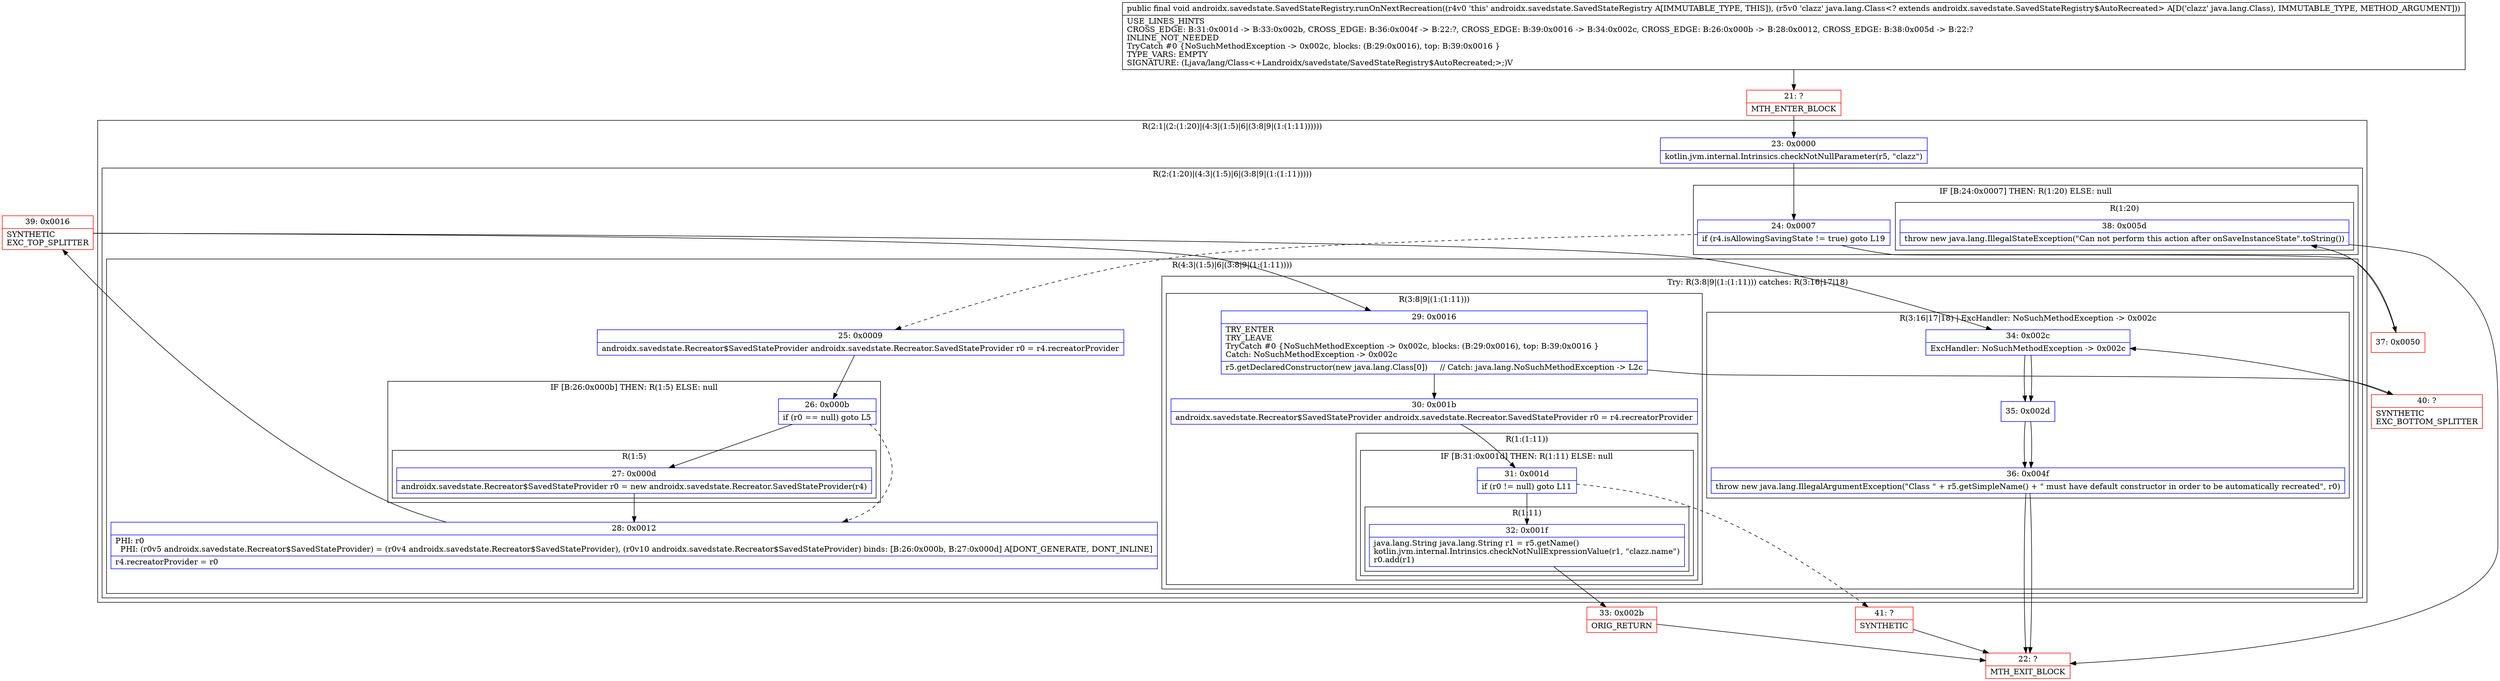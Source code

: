 digraph "CFG forandroidx.savedstate.SavedStateRegistry.runOnNextRecreation(Ljava\/lang\/Class;)V" {
subgraph cluster_Region_1036673966 {
label = "R(2:1|(2:(1:20)|(4:3|(1:5)|6|(3:8|9|(1:(1:11))))))";
node [shape=record,color=blue];
Node_23 [shape=record,label="{23\:\ 0x0000|kotlin.jvm.internal.Intrinsics.checkNotNullParameter(r5, \"clazz\")\l}"];
subgraph cluster_Region_1592538492 {
label = "R(2:(1:20)|(4:3|(1:5)|6|(3:8|9|(1:(1:11)))))";
node [shape=record,color=blue];
subgraph cluster_IfRegion_646479214 {
label = "IF [B:24:0x0007] THEN: R(1:20) ELSE: null";
node [shape=record,color=blue];
Node_24 [shape=record,label="{24\:\ 0x0007|if (r4.isAllowingSavingState != true) goto L19\l}"];
subgraph cluster_Region_308481121 {
label = "R(1:20)";
node [shape=record,color=blue];
Node_38 [shape=record,label="{38\:\ 0x005d|throw new java.lang.IllegalStateException(\"Can not perform this action after onSaveInstanceState\".toString())\l}"];
}
}
subgraph cluster_Region_191542323 {
label = "R(4:3|(1:5)|6|(3:8|9|(1:(1:11))))";
node [shape=record,color=blue];
Node_25 [shape=record,label="{25\:\ 0x0009|androidx.savedstate.Recreator$SavedStateProvider androidx.savedstate.Recreator.SavedStateProvider r0 = r4.recreatorProvider\l}"];
subgraph cluster_IfRegion_481025258 {
label = "IF [B:26:0x000b] THEN: R(1:5) ELSE: null";
node [shape=record,color=blue];
Node_26 [shape=record,label="{26\:\ 0x000b|if (r0 == null) goto L5\l}"];
subgraph cluster_Region_1285326220 {
label = "R(1:5)";
node [shape=record,color=blue];
Node_27 [shape=record,label="{27\:\ 0x000d|androidx.savedstate.Recreator$SavedStateProvider r0 = new androidx.savedstate.Recreator.SavedStateProvider(r4)\l}"];
}
}
Node_28 [shape=record,label="{28\:\ 0x0012|PHI: r0 \l  PHI: (r0v5 androidx.savedstate.Recreator$SavedStateProvider) = (r0v4 androidx.savedstate.Recreator$SavedStateProvider), (r0v10 androidx.savedstate.Recreator$SavedStateProvider) binds: [B:26:0x000b, B:27:0x000d] A[DONT_GENERATE, DONT_INLINE]\l|r4.recreatorProvider = r0\l}"];
subgraph cluster_TryCatchRegion_2086324880 {
label = "Try: R(3:8|9|(1:(1:11))) catches: R(3:16|17|18)";
node [shape=record,color=blue];
subgraph cluster_Region_589369547 {
label = "R(3:8|9|(1:(1:11)))";
node [shape=record,color=blue];
Node_29 [shape=record,label="{29\:\ 0x0016|TRY_ENTER\lTRY_LEAVE\lTryCatch #0 \{NoSuchMethodException \-\> 0x002c, blocks: (B:29:0x0016), top: B:39:0x0016 \}\lCatch: NoSuchMethodException \-\> 0x002c\l|r5.getDeclaredConstructor(new java.lang.Class[0])     \/\/ Catch: java.lang.NoSuchMethodException \-\> L2c\l}"];
Node_30 [shape=record,label="{30\:\ 0x001b|androidx.savedstate.Recreator$SavedStateProvider androidx.savedstate.Recreator.SavedStateProvider r0 = r4.recreatorProvider\l}"];
subgraph cluster_Region_1126320050 {
label = "R(1:(1:11))";
node [shape=record,color=blue];
subgraph cluster_IfRegion_2109006768 {
label = "IF [B:31:0x001d] THEN: R(1:11) ELSE: null";
node [shape=record,color=blue];
Node_31 [shape=record,label="{31\:\ 0x001d|if (r0 != null) goto L11\l}"];
subgraph cluster_Region_1428990319 {
label = "R(1:11)";
node [shape=record,color=blue];
Node_32 [shape=record,label="{32\:\ 0x001f|java.lang.String java.lang.String r1 = r5.getName()\lkotlin.jvm.internal.Intrinsics.checkNotNullExpressionValue(r1, \"clazz.name\")\lr0.add(r1)\l}"];
}
}
}
}
subgraph cluster_Region_639906229 {
label = "R(3:16|17|18) | ExcHandler: NoSuchMethodException \-\> 0x002c\l";
node [shape=record,color=blue];
Node_34 [shape=record,label="{34\:\ 0x002c|ExcHandler: NoSuchMethodException \-\> 0x002c\l}"];
Node_35 [shape=record,label="{35\:\ 0x002d}"];
Node_36 [shape=record,label="{36\:\ 0x004f|throw new java.lang.IllegalArgumentException(\"Class \" + r5.getSimpleName() + \" must have default constructor in order to be automatically recreated\", r0)\l}"];
}
}
}
}
}
subgraph cluster_Region_639906229 {
label = "R(3:16|17|18) | ExcHandler: NoSuchMethodException \-\> 0x002c\l";
node [shape=record,color=blue];
Node_34 [shape=record,label="{34\:\ 0x002c|ExcHandler: NoSuchMethodException \-\> 0x002c\l}"];
Node_35 [shape=record,label="{35\:\ 0x002d}"];
Node_36 [shape=record,label="{36\:\ 0x004f|throw new java.lang.IllegalArgumentException(\"Class \" + r5.getSimpleName() + \" must have default constructor in order to be automatically recreated\", r0)\l}"];
}
Node_21 [shape=record,color=red,label="{21\:\ ?|MTH_ENTER_BLOCK\l}"];
Node_39 [shape=record,color=red,label="{39\:\ 0x0016|SYNTHETIC\lEXC_TOP_SPLITTER\l}"];
Node_33 [shape=record,color=red,label="{33\:\ 0x002b|ORIG_RETURN\l}"];
Node_22 [shape=record,color=red,label="{22\:\ ?|MTH_EXIT_BLOCK\l}"];
Node_41 [shape=record,color=red,label="{41\:\ ?|SYNTHETIC\l}"];
Node_40 [shape=record,color=red,label="{40\:\ ?|SYNTHETIC\lEXC_BOTTOM_SPLITTER\l}"];
Node_37 [shape=record,color=red,label="{37\:\ 0x0050}"];
MethodNode[shape=record,label="{public final void androidx.savedstate.SavedStateRegistry.runOnNextRecreation((r4v0 'this' androidx.savedstate.SavedStateRegistry A[IMMUTABLE_TYPE, THIS]), (r5v0 'clazz' java.lang.Class\<? extends androidx.savedstate.SavedStateRegistry$AutoRecreated\> A[D('clazz' java.lang.Class), IMMUTABLE_TYPE, METHOD_ARGUMENT]))  | USE_LINES_HINTS\lCROSS_EDGE: B:31:0x001d \-\> B:33:0x002b, CROSS_EDGE: B:36:0x004f \-\> B:22:?, CROSS_EDGE: B:39:0x0016 \-\> B:34:0x002c, CROSS_EDGE: B:26:0x000b \-\> B:28:0x0012, CROSS_EDGE: B:38:0x005d \-\> B:22:?\lINLINE_NOT_NEEDED\lTryCatch #0 \{NoSuchMethodException \-\> 0x002c, blocks: (B:29:0x0016), top: B:39:0x0016 \}\lTYPE_VARS: EMPTY\lSIGNATURE: (Ljava\/lang\/Class\<+Landroidx\/savedstate\/SavedStateRegistry$AutoRecreated;\>;)V\l}"];
MethodNode -> Node_21;Node_23 -> Node_24;
Node_24 -> Node_25[style=dashed];
Node_24 -> Node_37;
Node_38 -> Node_22;
Node_25 -> Node_26;
Node_26 -> Node_27;
Node_26 -> Node_28[style=dashed];
Node_27 -> Node_28;
Node_28 -> Node_39;
Node_29 -> Node_30;
Node_29 -> Node_40;
Node_30 -> Node_31;
Node_31 -> Node_32;
Node_31 -> Node_41[style=dashed];
Node_32 -> Node_33;
Node_34 -> Node_35;
Node_35 -> Node_36;
Node_36 -> Node_22;
Node_34 -> Node_35;
Node_35 -> Node_36;
Node_36 -> Node_22;
Node_21 -> Node_23;
Node_39 -> Node_29;
Node_39 -> Node_34;
Node_33 -> Node_22;
Node_41 -> Node_22;
Node_40 -> Node_34;
Node_37 -> Node_38;
}

